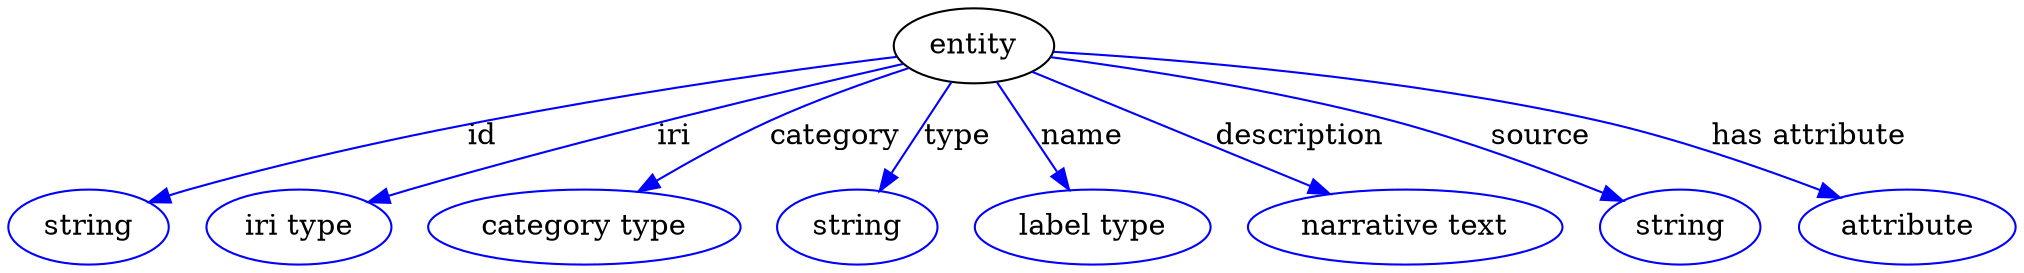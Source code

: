 digraph {
	graph [bb="0,0,962.34,123"];
	node [label="\N"];
	entity	[height=0.5,
		label=entity,
		pos="463.35,105",
		width=1.0652];
	id	[color=blue,
		height=0.5,
		label=string,
		pos="38.347,18",
		width=1.0652];
	entity -> id	[color=blue,
		label=id,
		lp="227.35,61.5",
		pos="e,67.342,29.954 426.42,99.748 358.29,91.374 208.6,70.504 86.347,36 83.241,35.124 80.045,34.151 76.848,33.129",
		style=solid];
	iri	[color=blue,
		height=0.5,
		label="iri type",
		pos="139.35,18",
		width=1.2277];
	entity -> iri	[color=blue,
		label=iri,
		lp="319.35,61.5",
		pos="e,172.62,29.978 429.33,96.327 377.77,84.503 276.88,60.607 192.35,36 189.05,35.039 185.64,34.017 182.22,32.969",
		style=solid];
	category	[color=blue,
		height=0.5,
		label="category type",
		pos="276.35,18",
		width=2.0762];
	entity -> category	[color=blue,
		label=category,
		lp="396.85,61.5",
		pos="e,302.22,35.073 431.92,94.278 412.43,87.882 387.05,78.886 365.35,69 346.84,60.569 327.04,49.651 310.83,40.168",
		style=solid];
	type	[color=blue,
		height=0.5,
		label=string,
		pos="407.35,18",
		width=1.0652];
	entity -> type	[color=blue,
		label=type,
		lp="455.35,61.5",
		pos="e,418.11,35.339 452.55,87.611 444.41,75.264 433.12,58.117 423.85,44.053",
		style=solid];
	name	[color=blue,
		height=0.5,
		label="label type",
		pos="520.35,18",
		width=1.5707];
	entity -> name	[color=blue,
		label=name,
		lp="515.35,61.5",
		pos="e,509,35.92 474.34,87.611 482.51,75.422 493.82,58.556 503.18,44.596",
		style=solid];
	description	[color=blue,
		height=0.5,
		label="narrative text",
		pos="670.35,18",
		width=2.0943];
	entity -> description	[color=blue,
		label=description,
		lp="619.85,61.5",
		pos="e,634.19,33.846 491.26,92.537 525.49,78.483 583.96,54.473 624.75,37.725",
		style=solid];
	source	[color=blue,
		height=0.5,
		label=string,
		pos="802.35,18",
		width=1.0652];
	entity -> source	[color=blue,
		label=source,
		lp="735.35,61.5",
		pos="e,774.79,30.609 500.07,99.572 540.69,94.222 607.87,84.025 664.35,69 699.22,59.723 737.74,45.41 765.2,34.471",
		style=solid];
	"has attribute"	[color=blue,
		height=0.5,
		label=attribute,
		pos="910.35,18",
		width=1.4443];
	entity -> "has attribute"	[color=blue,
		label="has attribute",
		lp="864.35,61.5",
		pos="e,877.93,32.246 501.67,102.13 559.13,98.741 670.77,89.898 763.35,69 799.61,60.815 839.46,46.938 868.51,35.877",
		style=solid];
}
